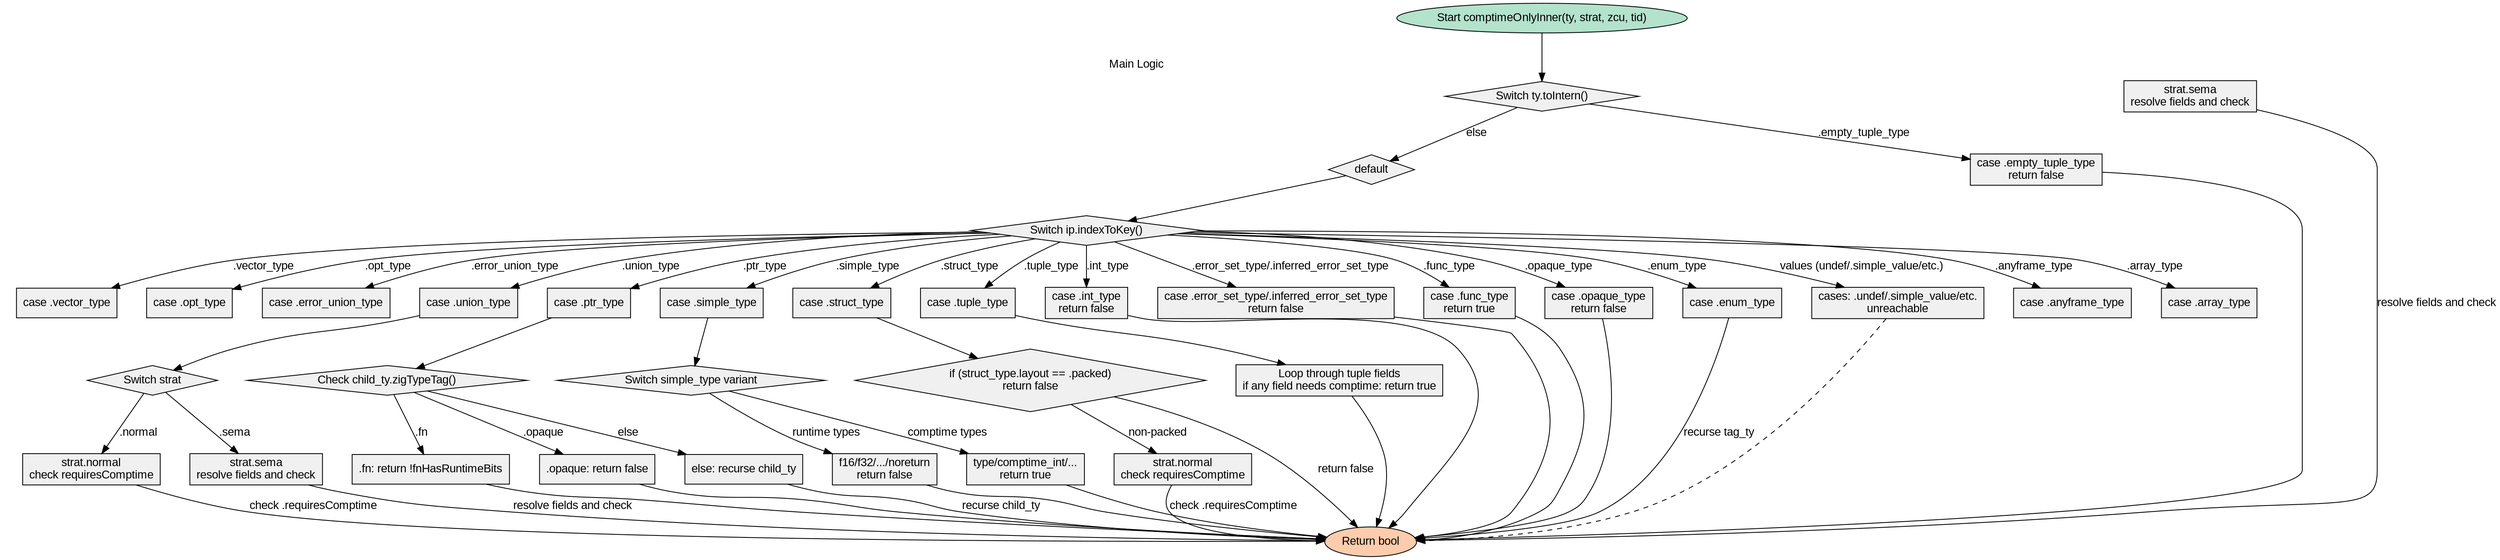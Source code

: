 
digraph comptimeOnlyInner {
    graph [fontname="Arial", nodesep=0.5, ranksep=0.5];
    node [fontname="Arial", shape=rectangle, style=filled, fillcolor="#f0f0f0"];
    edge [fontname="Arial"];

    start [label="Start comptimeOnlyInner(ty, strat, zcu, tid)", shape=ellipse, fillcolor="#b3e2cd"];
    end [label="Return bool", shape=ellipse, fillcolor="#fdccac"];

    subgraph cluster_main {
        label="Main Logic";
        color=transparent;

        switch_ty [label="Switch ty.toIntern()", shape=diamond];
        empty_tuple [label="case .empty_tuple_type\nreturn false"];
        default_ty [label="default", shape=diamond];

        switch_ip_key [label="Switch ip.indexToKey()", shape=diamond];
        int_type [label="case .int_type\nreturn false"];
        ptr_type [label="case .ptr_type"];
        anyframe_type [label="case .anyframe_type"];
        array_type [label="case .array_type"];
        vector_type [label="case .vector_type"];
        opt_type [label="case .opt_type"];
        error_union_type [label="case .error_union_type"];
        error_set_types [label="case .error_set_type/.inferred_error_set_type\nreturn false"];
        func_type [label="case .func_type\nreturn true"];
        simple_type [label="case .simple_type"];
        struct_type [label="case .struct_type"];
        tuple_type [label="case .tuple_type"];
        union_type [label="case .union_type"];
        opaque_type [label="case .opaque_type\nreturn false"];
        enum_type [label="case .enum_type"];
        unreachable_cases [label="cases: .undef/.simple_value/etc.\nunreachable"];

        // PTR_TYPE subflow
        ptr_child_check [label="Check child_ty.zigTypeTag()", shape=diamond];
        ptr_child_fn [label=".fn: return !fnHasRuntimeBits"];
        ptr_child_opaque [label=".opaque: return false"];
        ptr_child_else [label="else: recurse child_ty"];

        // SIMPLE_TYPE subflow
        simple_switch [label="Switch simple_type variant", shape=diamond];
        simple_runtime [label="f16/f32/.../noreturn\nreturn false"];
        simple_comptime [label="type/comptime_int/...\nreturn true"];

        // STRUCT_TYPE subflow
        struct_layout_check [label="if (struct_type.layout == .packed)\nreturn false", shape=diamond];
        strat_normal [label="strat.normal\ncheck requiresComptime"];
        strat_sema [label="strat.sema\nresolve fields and check"];
        
        // TUPLE_TYPE subflow
        tuple_loop [label="Loop through tuple fields\nif any field needs comptime: return true"];
        
        // UNION_TYPE subflow
        union_strat_check [label="Switch strat", shape=diamond];
        union_normal [label="strat.normal\ncheck requiresComptime"];
        union_sema [label="strat.sema\nresolve fields and check"];
    }

    start -> switch_ty;
    switch_ty -> empty_tuple [label=".empty_tuple_type"];
    switch_ty -> default_ty [label="else"];

    default_ty -> switch_ip_key;

    switch_ip_key -> int_type [label=".int_type"];
    switch_ip_key -> ptr_type [label=".ptr_type"];
    switch_ip_key -> anyframe_type [label=".anyframe_type"];
    switch_ip_key -> array_type [label=".array_type"];
    switch_ip_key -> vector_type [label=".vector_type"];
    switch_ip_key -> opt_type [label=".opt_type"];
    switch_ip_key -> error_union_type [label=".error_union_type"];
    switch_ip_key -> error_set_types [label=".error_set_type/.inferred_error_set_type"];
    switch_ip_key -> func_type [label=".func_type"];
    switch_ip_key -> simple_type [label=".simple_type"];
    switch_ip_key -> struct_type [label=".struct_type"];
    switch_ip_key -> tuple_type [label=".tuple_type"];
    switch_ip_key -> union_type [label=".union_type"];
    switch_ip_key -> opaque_type [label=".opaque_type"];
    switch_ip_key -> enum_type [label=".enum_type"];
    switch_ip_key -> unreachable_cases [label="values (undef/.simple_value/etc.)"];

    // PTR_TYPE flow
    ptr_type -> ptr_child_check;
    ptr_child_check -> ptr_child_fn [label=".fn"];
    ptr_child_check -> ptr_child_opaque [label=".opaque"];
    ptr_child_check -> ptr_child_else [label="else"];
    ptr_child_else -> end [label="recurse child_ty"];

    // SIMPLE_TYPE flow
    simple_type -> simple_switch;
    simple_switch -> simple_runtime [label="runtime types"];
    simple_switch -> simple_comptime [label="comptime types"];
    
    // STRUCT_TYPE flow
    struct_type -> struct_layout_check;
    struct_layout_check -> strat_normal [label="non-packed"];
    struct_layout_check -> end [label="return false"];
    strat_normal -> end [label="check .requiresComptime"];
    strat_sema -> end [label="resolve fields and check"];

    // TUPLE_TYPE flow
    tuple_type -> tuple_loop -> end;

    // UNION_TYPE flow
    union_type -> union_strat_check;
    union_strat_check -> union_normal [label=".normal"];
    union_strat_check -> union_sema [label=".sema"];
    union_normal -> end [label="check .requiresComptime"];
    union_sema -> end [label="resolve fields and check"];

    // Common endpoints
    empty_tuple -> end;
    int_type -> end;
    ptr_child_fn -> end;
    ptr_child_opaque -> end;
    error_set_types -> end;
    func_type -> end;
    simple_runtime -> end;
    simple_comptime -> end;
    opaque_type -> end;
    enum_type -> end [label="recurse tag_ty"];
    unreachable_cases -> end [style=dashed];
}
